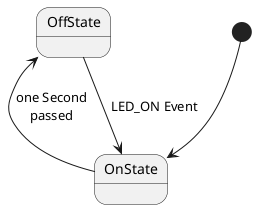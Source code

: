 @startuml Blink State Machine

state OnState
state OffState

OnState -l-> OffState: one Second\npassed
OffState -->  OnState:  LED_ON Event

[*] --> OnState
